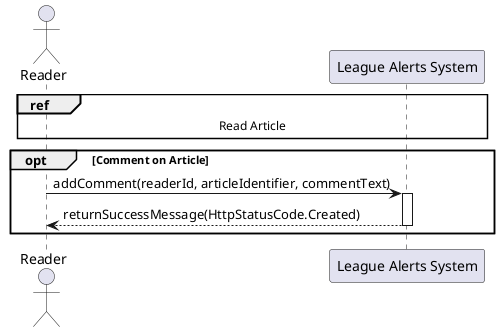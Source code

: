 @startuml
actor Reader
participant "League Alerts System" as LAS

ref over Reader, LAS : Read Article

opt Comment on Article
    Reader -> LAS: addComment(readerId, articleIdentifier, commentText)
    activate LAS
        LAS --> Reader: returnSuccessMessage(HttpStatusCode.Created)
    deactivate LAS
end opt
@enduml
